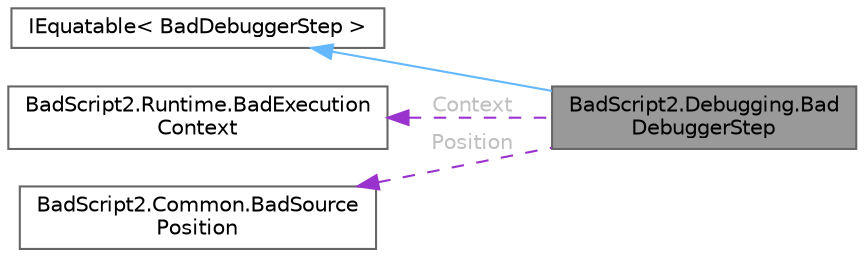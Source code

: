 digraph "BadScript2.Debugging.BadDebuggerStep"
{
 // LATEX_PDF_SIZE
  bgcolor="transparent";
  edge [fontname=Helvetica,fontsize=10,labelfontname=Helvetica,labelfontsize=10];
  node [fontname=Helvetica,fontsize=10,shape=box,height=0.2,width=0.4];
  rankdir="LR";
  Node1 [id="Node000001",label="BadScript2.Debugging.Bad\lDebuggerStep",height=0.2,width=0.4,color="gray40", fillcolor="grey60", style="filled", fontcolor="black",tooltip="Represents a Debugging Step."];
  Node2 -> Node1 [id="edge1_Node000001_Node000002",dir="back",color="steelblue1",style="solid",tooltip=" "];
  Node2 [id="Node000002",label="IEquatable\< BadDebuggerStep \>",height=0.2,width=0.4,color="gray40", fillcolor="white", style="filled",tooltip=" "];
  Node3 -> Node1 [id="edge2_Node000001_Node000003",dir="back",color="darkorchid3",style="dashed",tooltip=" ",label=" Context",fontcolor="grey" ];
  Node3 [id="Node000003",label="BadScript2.Runtime.BadExecution\lContext",height=0.2,width=0.4,color="gray40", fillcolor="white", style="filled",URL="$class_bad_script2_1_1_runtime_1_1_bad_execution_context.html",tooltip="The Execution Context. Every execution of a script needs a context the script is running in...."];
  Node4 -> Node1 [id="edge3_Node000001_Node000004",dir="back",color="darkorchid3",style="dashed",tooltip=" ",label=" Position",fontcolor="grey" ];
  Node4 [id="Node000004",label="BadScript2.Common.BadSource\lPosition",height=0.2,width=0.4,color="gray40", fillcolor="white", style="filled",URL="$class_bad_script2_1_1_common_1_1_bad_source_position.html",tooltip="Describes a specific position inside a source file."];
}
